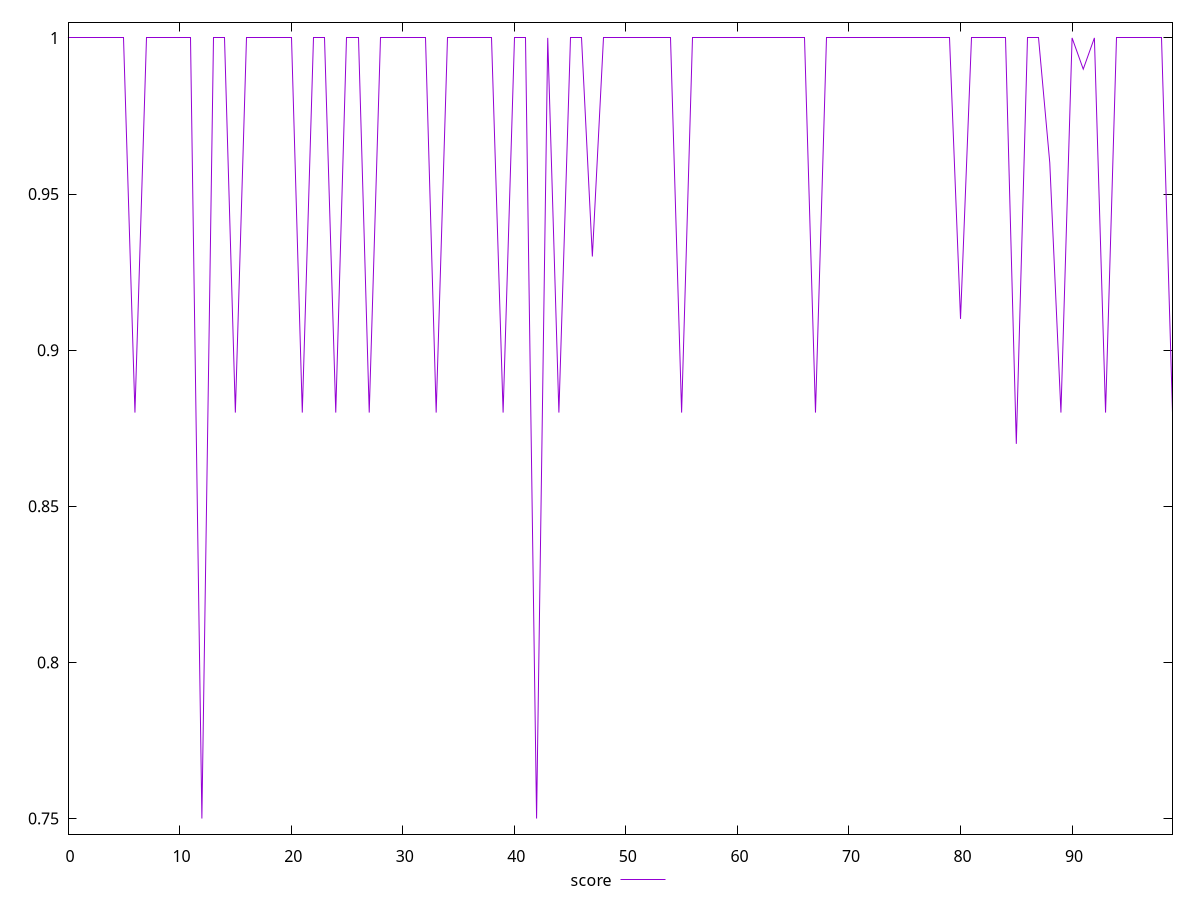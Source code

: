 reset

$score <<EOF
0 1
1 1
2 1
3 1
4 1
5 1
6 0.88
7 1
8 1
9 1
10 1
11 1
12 0.75
13 1
14 1
15 0.88
16 1
17 1
18 1
19 1
20 1
21 0.88
22 1
23 1
24 0.88
25 1
26 1
27 0.88
28 1
29 1
30 1
31 1
32 1
33 0.88
34 1
35 1
36 1
37 1
38 1
39 0.88
40 1
41 1
42 0.75
43 1
44 0.88
45 1
46 1
47 0.93
48 1
49 1
50 1
51 1
52 1
53 1
54 1
55 0.88
56 1
57 1
58 1
59 1
60 1
61 1
62 1
63 1
64 1
65 1
66 1
67 0.88
68 1
69 1
70 1
71 1
72 1
73 1
74 1
75 1
76 1
77 1
78 1
79 1
80 0.91
81 1
82 1
83 1
84 1
85 0.87
86 1
87 1
88 0.96
89 0.88
90 1
91 0.99
92 1
93 0.88
94 1
95 1
96 1
97 1
98 1
99 0.88
EOF

set key outside below
set xrange [0:99]
set yrange [0.745:1.005]
set trange [0.745:1.005]
set terminal svg size 640, 500 enhanced background rgb 'white'
set output "report_00025_2021-02-22T21:38:55.199Z/unminified-javascript/samples/pages/score/values.svg"

plot $score title "score" with line

reset
